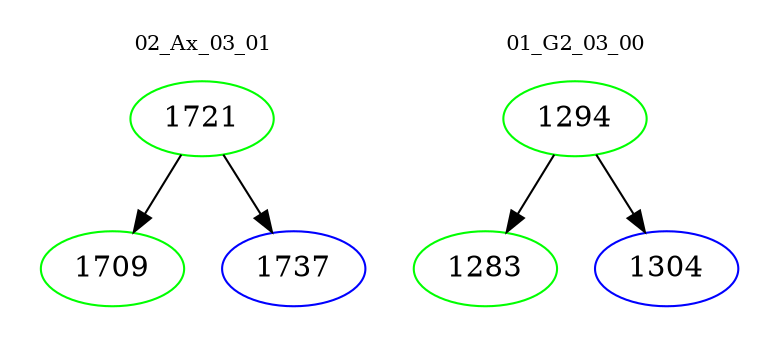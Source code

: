 digraph{
subgraph cluster_0 {
color = white
label = "02_Ax_03_01";
fontsize=10;
T0_1721 [label="1721", color="green"]
T0_1721 -> T0_1709 [color="black"]
T0_1709 [label="1709", color="green"]
T0_1721 -> T0_1737 [color="black"]
T0_1737 [label="1737", color="blue"]
}
subgraph cluster_1 {
color = white
label = "01_G2_03_00";
fontsize=10;
T1_1294 [label="1294", color="green"]
T1_1294 -> T1_1283 [color="black"]
T1_1283 [label="1283", color="green"]
T1_1294 -> T1_1304 [color="black"]
T1_1304 [label="1304", color="blue"]
}
}
